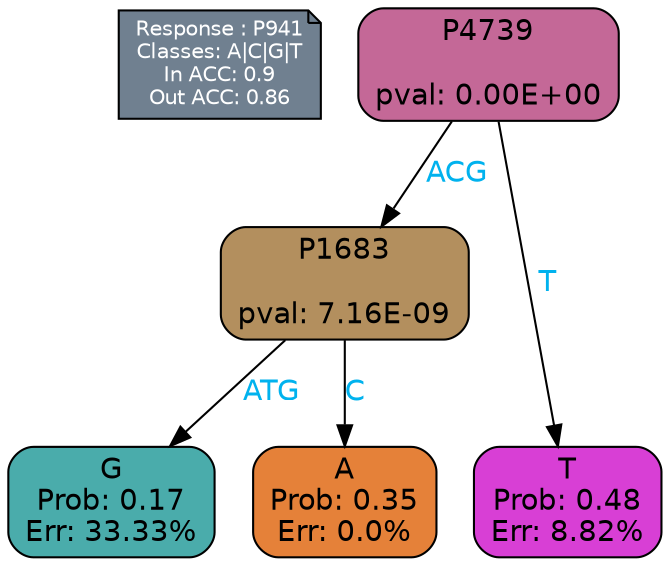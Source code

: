 digraph Tree {
node [shape=box, style="filled, rounded", color="black", fontname=helvetica] ;
graph [ranksep=equally, splines=polylines, bgcolor=transparent, dpi=600] ;
edge [fontname=helvetica] ;
LEGEND [label="Response : P941
Classes: A|C|G|T
In ACC: 0.9
Out ACC: 0.86
",shape=note,align=left,style=filled,fillcolor="slategray",fontcolor="white",fontsize=10];1 [label="P4739

pval: 0.00E+00", fillcolor="#c46897"] ;
2 [label="P1683

pval: 7.16E-09", fillcolor="#b38f5e"] ;
3 [label="G
Prob: 0.17
Err: 33.33%", fillcolor="#4aacab"] ;
4 [label="A
Prob: 0.35
Err: 0.0%", fillcolor="#e58139"] ;
5 [label="T
Prob: 0.48
Err: 8.82%", fillcolor="#d83fd5"] ;
1 -> 2 [label="ACG",fontcolor=deepskyblue2] ;
1 -> 5 [label="T",fontcolor=deepskyblue2] ;
2 -> 3 [label="ATG",fontcolor=deepskyblue2] ;
2 -> 4 [label="C",fontcolor=deepskyblue2] ;
{rank = same; 3;4;5;}{rank = same; LEGEND;1;}}